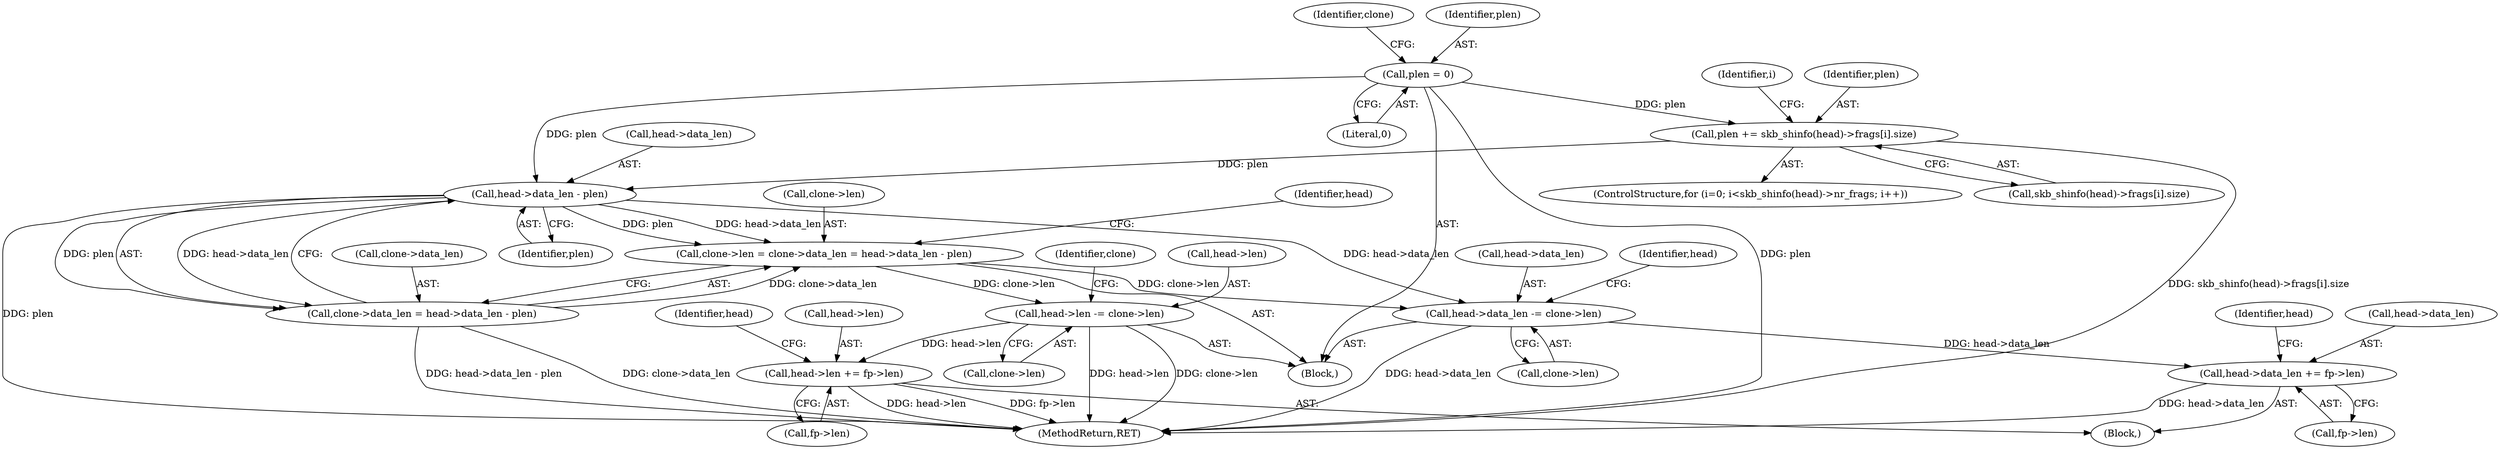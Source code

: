 digraph "0_linux_9e2dcf72023d1447f09c47d77c99b0c49659e5ce_0@array" {
"1000233" [label="(Call,plen += skb_shinfo(head)->frags[i].size)"];
"1000183" [label="(Call,plen = 0)"];
"1000251" [label="(Call,head->data_len - plen)"];
"1000243" [label="(Call,clone->len = clone->data_len = head->data_len - plen)"];
"1000256" [label="(Call,head->data_len -= clone->len)"];
"1000378" [label="(Call,head->data_len += fp->len)"];
"1000263" [label="(Call,head->len -= clone->len)"];
"1000385" [label="(Call,head->len += fp->len)"];
"1000247" [label="(Call,clone->data_len = head->data_len - plen)"];
"1000387" [label="(Identifier,head)"];
"1000382" [label="(Call,fp->len)"];
"1000385" [label="(Call,head->len += fp->len)"];
"1000243" [label="(Call,clone->len = clone->data_len = head->data_len - plen)"];
"1000247" [label="(Call,clone->data_len = head->data_len - plen)"];
"1000221" [label="(ControlStructure,for (i=0; i<skb_shinfo(head)->nr_frags; i++))"];
"1000258" [label="(Identifier,head)"];
"1000267" [label="(Call,clone->len)"];
"1000257" [label="(Call,head->data_len)"];
"1000232" [label="(Identifier,i)"];
"1000252" [label="(Call,head->data_len)"];
"1000256" [label="(Call,head->data_len -= clone->len)"];
"1000386" [label="(Call,head->len)"];
"1000248" [label="(Call,clone->data_len)"];
"1000189" [label="(Identifier,clone)"];
"1000251" [label="(Call,head->data_len - plen)"];
"1000184" [label="(Identifier,plen)"];
"1000264" [label="(Call,head->len)"];
"1000183" [label="(Call,plen = 0)"];
"1000556" [label="(MethodReturn,RET)"];
"1000265" [label="(Identifier,head)"];
"1000377" [label="(Block,)"];
"1000389" [label="(Call,fp->len)"];
"1000255" [label="(Identifier,plen)"];
"1000235" [label="(Call,skb_shinfo(head)->frags[i].size)"];
"1000233" [label="(Call,plen += skb_shinfo(head)->frags[i].size)"];
"1000244" [label="(Call,clone->len)"];
"1000272" [label="(Identifier,clone)"];
"1000179" [label="(Block,)"];
"1000263" [label="(Call,head->len -= clone->len)"];
"1000260" [label="(Call,clone->len)"];
"1000234" [label="(Identifier,plen)"];
"1000395" [label="(Identifier,head)"];
"1000185" [label="(Literal,0)"];
"1000379" [label="(Call,head->data_len)"];
"1000378" [label="(Call,head->data_len += fp->len)"];
"1000233" -> "1000221"  [label="AST: "];
"1000233" -> "1000235"  [label="CFG: "];
"1000234" -> "1000233"  [label="AST: "];
"1000235" -> "1000233"  [label="AST: "];
"1000232" -> "1000233"  [label="CFG: "];
"1000233" -> "1000556"  [label="DDG: skb_shinfo(head)->frags[i].size"];
"1000183" -> "1000233"  [label="DDG: plen"];
"1000233" -> "1000251"  [label="DDG: plen"];
"1000183" -> "1000179"  [label="AST: "];
"1000183" -> "1000185"  [label="CFG: "];
"1000184" -> "1000183"  [label="AST: "];
"1000185" -> "1000183"  [label="AST: "];
"1000189" -> "1000183"  [label="CFG: "];
"1000183" -> "1000556"  [label="DDG: plen"];
"1000183" -> "1000251"  [label="DDG: plen"];
"1000251" -> "1000247"  [label="AST: "];
"1000251" -> "1000255"  [label="CFG: "];
"1000252" -> "1000251"  [label="AST: "];
"1000255" -> "1000251"  [label="AST: "];
"1000247" -> "1000251"  [label="CFG: "];
"1000251" -> "1000556"  [label="DDG: plen"];
"1000251" -> "1000243"  [label="DDG: head->data_len"];
"1000251" -> "1000243"  [label="DDG: plen"];
"1000251" -> "1000247"  [label="DDG: head->data_len"];
"1000251" -> "1000247"  [label="DDG: plen"];
"1000251" -> "1000256"  [label="DDG: head->data_len"];
"1000243" -> "1000179"  [label="AST: "];
"1000243" -> "1000247"  [label="CFG: "];
"1000244" -> "1000243"  [label="AST: "];
"1000247" -> "1000243"  [label="AST: "];
"1000258" -> "1000243"  [label="CFG: "];
"1000247" -> "1000243"  [label="DDG: clone->data_len"];
"1000243" -> "1000256"  [label="DDG: clone->len"];
"1000243" -> "1000263"  [label="DDG: clone->len"];
"1000256" -> "1000179"  [label="AST: "];
"1000256" -> "1000260"  [label="CFG: "];
"1000257" -> "1000256"  [label="AST: "];
"1000260" -> "1000256"  [label="AST: "];
"1000265" -> "1000256"  [label="CFG: "];
"1000256" -> "1000556"  [label="DDG: head->data_len"];
"1000256" -> "1000378"  [label="DDG: head->data_len"];
"1000378" -> "1000377"  [label="AST: "];
"1000378" -> "1000382"  [label="CFG: "];
"1000379" -> "1000378"  [label="AST: "];
"1000382" -> "1000378"  [label="AST: "];
"1000387" -> "1000378"  [label="CFG: "];
"1000378" -> "1000556"  [label="DDG: head->data_len"];
"1000263" -> "1000179"  [label="AST: "];
"1000263" -> "1000267"  [label="CFG: "];
"1000264" -> "1000263"  [label="AST: "];
"1000267" -> "1000263"  [label="AST: "];
"1000272" -> "1000263"  [label="CFG: "];
"1000263" -> "1000556"  [label="DDG: clone->len"];
"1000263" -> "1000556"  [label="DDG: head->len"];
"1000263" -> "1000385"  [label="DDG: head->len"];
"1000385" -> "1000377"  [label="AST: "];
"1000385" -> "1000389"  [label="CFG: "];
"1000386" -> "1000385"  [label="AST: "];
"1000389" -> "1000385"  [label="AST: "];
"1000395" -> "1000385"  [label="CFG: "];
"1000385" -> "1000556"  [label="DDG: fp->len"];
"1000385" -> "1000556"  [label="DDG: head->len"];
"1000248" -> "1000247"  [label="AST: "];
"1000247" -> "1000556"  [label="DDG: clone->data_len"];
"1000247" -> "1000556"  [label="DDG: head->data_len - plen"];
}
